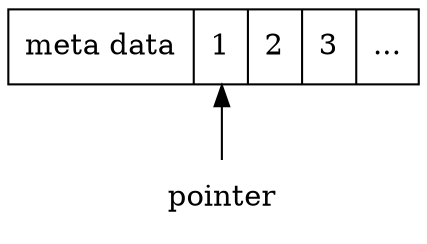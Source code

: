 digraph G {
    rankdir=BT
    pointer [shape=plaintext]
    main [shape="record" label="meta data|<p1>1|2|3|..."]
    pointer -> main:p1
}
